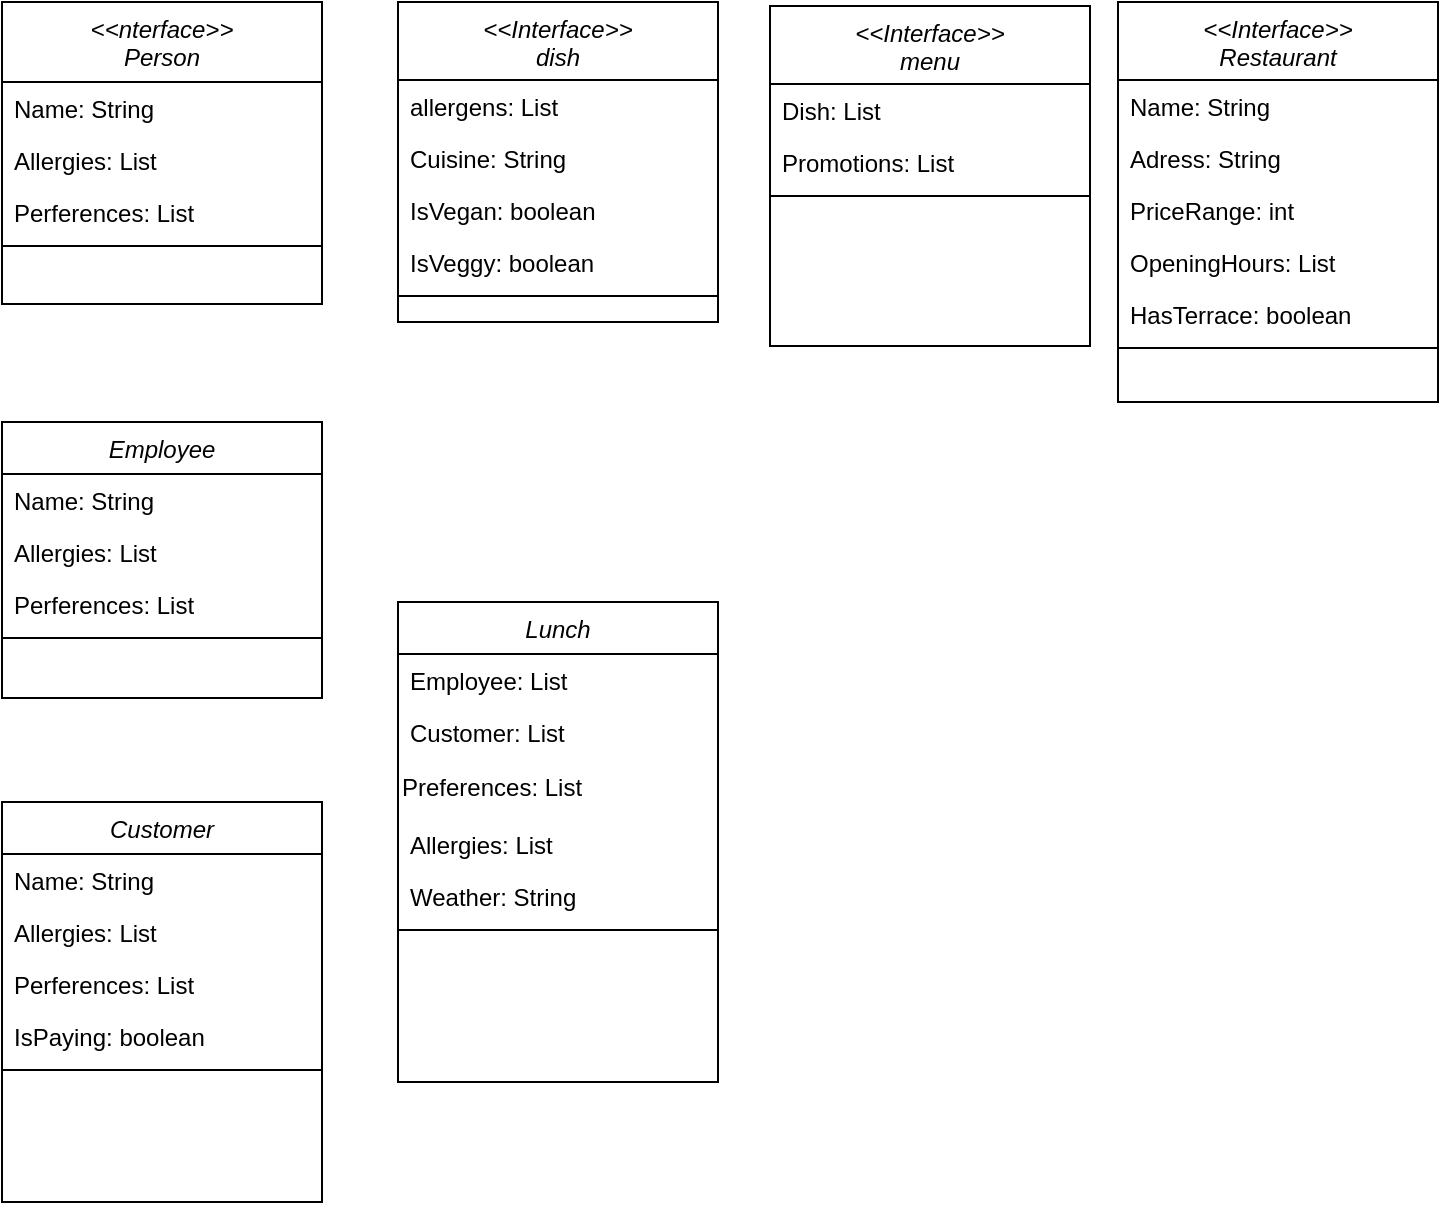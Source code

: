<mxfile version="22.0.6" type="github">
  <diagram id="C5RBs43oDa-KdzZeNtuy" name="Page-1">
    <mxGraphModel dx="1386" dy="793" grid="1" gridSize="10" guides="1" tooltips="1" connect="1" arrows="1" fold="1" page="1" pageScale="1" pageWidth="827" pageHeight="1169" math="0" shadow="0">
      <root>
        <mxCell id="WIyWlLk6GJQsqaUBKTNV-0" />
        <mxCell id="WIyWlLk6GJQsqaUBKTNV-1" parent="WIyWlLk6GJQsqaUBKTNV-0" />
        <mxCell id="zkfFHV4jXpPFQw0GAbJ--0" value="Employee" style="swimlane;fontStyle=2;align=center;verticalAlign=top;childLayout=stackLayout;horizontal=1;startSize=26;horizontalStack=0;resizeParent=1;resizeLast=0;collapsible=1;marginBottom=0;rounded=0;shadow=0;strokeWidth=1;" parent="WIyWlLk6GJQsqaUBKTNV-1" vertex="1">
          <mxGeometry x="82" y="230" width="160" height="138" as="geometry">
            <mxRectangle x="80" y="70" width="160" height="26" as="alternateBounds" />
          </mxGeometry>
        </mxCell>
        <mxCell id="zkfFHV4jXpPFQw0GAbJ--1" value="Name: String" style="text;align=left;verticalAlign=top;spacingLeft=4;spacingRight=4;overflow=hidden;rotatable=0;points=[[0,0.5],[1,0.5]];portConstraint=eastwest;" parent="zkfFHV4jXpPFQw0GAbJ--0" vertex="1">
          <mxGeometry y="26" width="160" height="26" as="geometry" />
        </mxCell>
        <mxCell id="zkfFHV4jXpPFQw0GAbJ--2" value="Allergies: List" style="text;align=left;verticalAlign=top;spacingLeft=4;spacingRight=4;overflow=hidden;rotatable=0;points=[[0,0.5],[1,0.5]];portConstraint=eastwest;rounded=0;shadow=0;html=0;" parent="zkfFHV4jXpPFQw0GAbJ--0" vertex="1">
          <mxGeometry y="52" width="160" height="26" as="geometry" />
        </mxCell>
        <mxCell id="zkfFHV4jXpPFQw0GAbJ--3" value="Perferences: List" style="text;align=left;verticalAlign=top;spacingLeft=4;spacingRight=4;overflow=hidden;rotatable=0;points=[[0,0.5],[1,0.5]];portConstraint=eastwest;rounded=0;shadow=0;html=0;" parent="zkfFHV4jXpPFQw0GAbJ--0" vertex="1">
          <mxGeometry y="78" width="160" height="26" as="geometry" />
        </mxCell>
        <mxCell id="zkfFHV4jXpPFQw0GAbJ--4" value="" style="line;html=1;strokeWidth=1;align=left;verticalAlign=middle;spacingTop=-1;spacingLeft=3;spacingRight=3;rotatable=0;labelPosition=right;points=[];portConstraint=eastwest;" parent="zkfFHV4jXpPFQw0GAbJ--0" vertex="1">
          <mxGeometry y="104" width="160" height="8" as="geometry" />
        </mxCell>
        <mxCell id="-YHiIYk2IxeRn-UcxMWQ-12" value="Customer" style="swimlane;fontStyle=2;align=center;verticalAlign=top;childLayout=stackLayout;horizontal=1;startSize=26;horizontalStack=0;resizeParent=1;resizeLast=0;collapsible=1;marginBottom=0;rounded=0;shadow=0;strokeWidth=1;" vertex="1" parent="WIyWlLk6GJQsqaUBKTNV-1">
          <mxGeometry x="82" y="420" width="160" height="200" as="geometry">
            <mxRectangle x="80" y="70" width="160" height="26" as="alternateBounds" />
          </mxGeometry>
        </mxCell>
        <mxCell id="-YHiIYk2IxeRn-UcxMWQ-13" value="Name: String" style="text;align=left;verticalAlign=top;spacingLeft=4;spacingRight=4;overflow=hidden;rotatable=0;points=[[0,0.5],[1,0.5]];portConstraint=eastwest;" vertex="1" parent="-YHiIYk2IxeRn-UcxMWQ-12">
          <mxGeometry y="26" width="160" height="26" as="geometry" />
        </mxCell>
        <mxCell id="-YHiIYk2IxeRn-UcxMWQ-14" value="Allergies: List" style="text;align=left;verticalAlign=top;spacingLeft=4;spacingRight=4;overflow=hidden;rotatable=0;points=[[0,0.5],[1,0.5]];portConstraint=eastwest;rounded=0;shadow=0;html=0;" vertex="1" parent="-YHiIYk2IxeRn-UcxMWQ-12">
          <mxGeometry y="52" width="160" height="26" as="geometry" />
        </mxCell>
        <mxCell id="-YHiIYk2IxeRn-UcxMWQ-15" value="Perferences: List" style="text;align=left;verticalAlign=top;spacingLeft=4;spacingRight=4;overflow=hidden;rotatable=0;points=[[0,0.5],[1,0.5]];portConstraint=eastwest;rounded=0;shadow=0;html=0;" vertex="1" parent="-YHiIYk2IxeRn-UcxMWQ-12">
          <mxGeometry y="78" width="160" height="26" as="geometry" />
        </mxCell>
        <mxCell id="-YHiIYk2IxeRn-UcxMWQ-64" value="IsPaying: boolean" style="text;align=left;verticalAlign=top;spacingLeft=4;spacingRight=4;overflow=hidden;rotatable=0;points=[[0,0.5],[1,0.5]];portConstraint=eastwest;rounded=0;shadow=0;html=0;" vertex="1" parent="-YHiIYk2IxeRn-UcxMWQ-12">
          <mxGeometry y="104" width="160" height="26" as="geometry" />
        </mxCell>
        <mxCell id="-YHiIYk2IxeRn-UcxMWQ-16" value="" style="line;html=1;strokeWidth=1;align=left;verticalAlign=middle;spacingTop=-1;spacingLeft=3;spacingRight=3;rotatable=0;labelPosition=right;points=[];portConstraint=eastwest;" vertex="1" parent="-YHiIYk2IxeRn-UcxMWQ-12">
          <mxGeometry y="130" width="160" height="8" as="geometry" />
        </mxCell>
        <mxCell id="-YHiIYk2IxeRn-UcxMWQ-22" value="&lt;&lt;nterface&gt;&gt;&#xa;Person" style="swimlane;fontStyle=2;align=center;verticalAlign=top;childLayout=stackLayout;horizontal=1;startSize=40;horizontalStack=0;resizeParent=1;resizeLast=0;collapsible=1;marginBottom=0;rounded=0;shadow=0;strokeWidth=1;" vertex="1" parent="WIyWlLk6GJQsqaUBKTNV-1">
          <mxGeometry x="82" y="20" width="160" height="151" as="geometry">
            <mxRectangle x="80" y="70" width="160" height="26" as="alternateBounds" />
          </mxGeometry>
        </mxCell>
        <mxCell id="-YHiIYk2IxeRn-UcxMWQ-23" value="Name: String" style="text;align=left;verticalAlign=top;spacingLeft=4;spacingRight=4;overflow=hidden;rotatable=0;points=[[0,0.5],[1,0.5]];portConstraint=eastwest;" vertex="1" parent="-YHiIYk2IxeRn-UcxMWQ-22">
          <mxGeometry y="40" width="160" height="26" as="geometry" />
        </mxCell>
        <mxCell id="-YHiIYk2IxeRn-UcxMWQ-24" value="Allergies: List" style="text;align=left;verticalAlign=top;spacingLeft=4;spacingRight=4;overflow=hidden;rotatable=0;points=[[0,0.5],[1,0.5]];portConstraint=eastwest;rounded=0;shadow=0;html=0;" vertex="1" parent="-YHiIYk2IxeRn-UcxMWQ-22">
          <mxGeometry y="66" width="160" height="26" as="geometry" />
        </mxCell>
        <mxCell id="-YHiIYk2IxeRn-UcxMWQ-25" value="Perferences: List" style="text;align=left;verticalAlign=top;spacingLeft=4;spacingRight=4;overflow=hidden;rotatable=0;points=[[0,0.5],[1,0.5]];portConstraint=eastwest;rounded=0;shadow=0;html=0;" vertex="1" parent="-YHiIYk2IxeRn-UcxMWQ-22">
          <mxGeometry y="92" width="160" height="26" as="geometry" />
        </mxCell>
        <mxCell id="-YHiIYk2IxeRn-UcxMWQ-26" value="" style="line;html=1;strokeWidth=1;align=left;verticalAlign=middle;spacingTop=-1;spacingLeft=3;spacingRight=3;rotatable=0;labelPosition=right;points=[];portConstraint=eastwest;" vertex="1" parent="-YHiIYk2IxeRn-UcxMWQ-22">
          <mxGeometry y="118" width="160" height="8" as="geometry" />
        </mxCell>
        <mxCell id="-YHiIYk2IxeRn-UcxMWQ-30" value="&lt;&lt;Interface&gt;&gt;&#xa;Restaurant" style="swimlane;fontStyle=2;align=center;verticalAlign=top;childLayout=stackLayout;horizontal=1;startSize=39;horizontalStack=0;resizeParent=1;resizeLast=0;collapsible=1;marginBottom=0;rounded=0;shadow=0;strokeWidth=1;" vertex="1" parent="WIyWlLk6GJQsqaUBKTNV-1">
          <mxGeometry x="640" y="20" width="160" height="200" as="geometry">
            <mxRectangle x="80" y="70" width="160" height="26" as="alternateBounds" />
          </mxGeometry>
        </mxCell>
        <mxCell id="-YHiIYk2IxeRn-UcxMWQ-31" value="Name: String" style="text;align=left;verticalAlign=top;spacingLeft=4;spacingRight=4;overflow=hidden;rotatable=0;points=[[0,0.5],[1,0.5]];portConstraint=eastwest;" vertex="1" parent="-YHiIYk2IxeRn-UcxMWQ-30">
          <mxGeometry y="39" width="160" height="26" as="geometry" />
        </mxCell>
        <mxCell id="-YHiIYk2IxeRn-UcxMWQ-32" value="Adress: String" style="text;align=left;verticalAlign=top;spacingLeft=4;spacingRight=4;overflow=hidden;rotatable=0;points=[[0,0.5],[1,0.5]];portConstraint=eastwest;rounded=0;shadow=0;html=0;" vertex="1" parent="-YHiIYk2IxeRn-UcxMWQ-30">
          <mxGeometry y="65" width="160" height="26" as="geometry" />
        </mxCell>
        <mxCell id="-YHiIYk2IxeRn-UcxMWQ-63" value="PriceRange: int" style="text;align=left;verticalAlign=top;spacingLeft=4;spacingRight=4;overflow=hidden;rotatable=0;points=[[0,0.5],[1,0.5]];portConstraint=eastwest;rounded=0;shadow=0;html=0;" vertex="1" parent="-YHiIYk2IxeRn-UcxMWQ-30">
          <mxGeometry y="91" width="160" height="26" as="geometry" />
        </mxCell>
        <mxCell id="-YHiIYk2IxeRn-UcxMWQ-33" value="OpeningHours: List" style="text;align=left;verticalAlign=top;spacingLeft=4;spacingRight=4;overflow=hidden;rotatable=0;points=[[0,0.5],[1,0.5]];portConstraint=eastwest;rounded=0;shadow=0;html=0;" vertex="1" parent="-YHiIYk2IxeRn-UcxMWQ-30">
          <mxGeometry y="117" width="160" height="26" as="geometry" />
        </mxCell>
        <mxCell id="-YHiIYk2IxeRn-UcxMWQ-69" value="HasTerrace: boolean" style="text;align=left;verticalAlign=top;spacingLeft=4;spacingRight=4;overflow=hidden;rotatable=0;points=[[0,0.5],[1,0.5]];portConstraint=eastwest;rounded=0;shadow=0;html=0;" vertex="1" parent="-YHiIYk2IxeRn-UcxMWQ-30">
          <mxGeometry y="143" width="160" height="26" as="geometry" />
        </mxCell>
        <mxCell id="-YHiIYk2IxeRn-UcxMWQ-34" value="" style="line;html=1;strokeWidth=1;align=left;verticalAlign=middle;spacingTop=-1;spacingLeft=3;spacingRight=3;rotatable=0;labelPosition=right;points=[];portConstraint=eastwest;" vertex="1" parent="-YHiIYk2IxeRn-UcxMWQ-30">
          <mxGeometry y="169" width="160" height="8" as="geometry" />
        </mxCell>
        <mxCell id="-YHiIYk2IxeRn-UcxMWQ-35" value="&lt;&lt;Interface&gt;&gt;&#xa;menu" style="swimlane;fontStyle=2;align=center;verticalAlign=top;childLayout=stackLayout;horizontal=1;startSize=39;horizontalStack=0;resizeParent=1;resizeLast=0;collapsible=1;marginBottom=0;rounded=0;shadow=0;strokeWidth=1;" vertex="1" parent="WIyWlLk6GJQsqaUBKTNV-1">
          <mxGeometry x="466" y="22" width="160" height="170" as="geometry">
            <mxRectangle x="80" y="70" width="160" height="26" as="alternateBounds" />
          </mxGeometry>
        </mxCell>
        <mxCell id="-YHiIYk2IxeRn-UcxMWQ-36" value="Dish: List" style="text;align=left;verticalAlign=top;spacingLeft=4;spacingRight=4;overflow=hidden;rotatable=0;points=[[0,0.5],[1,0.5]];portConstraint=eastwest;" vertex="1" parent="-YHiIYk2IxeRn-UcxMWQ-35">
          <mxGeometry y="39" width="160" height="26" as="geometry" />
        </mxCell>
        <mxCell id="-YHiIYk2IxeRn-UcxMWQ-66" value="Promotions: List" style="text;align=left;verticalAlign=top;spacingLeft=4;spacingRight=4;overflow=hidden;rotatable=0;points=[[0,0.5],[1,0.5]];portConstraint=eastwest;" vertex="1" parent="-YHiIYk2IxeRn-UcxMWQ-35">
          <mxGeometry y="65" width="160" height="26" as="geometry" />
        </mxCell>
        <mxCell id="-YHiIYk2IxeRn-UcxMWQ-39" value="" style="line;html=1;strokeWidth=1;align=left;verticalAlign=middle;spacingTop=-1;spacingLeft=3;spacingRight=3;rotatable=0;labelPosition=right;points=[];portConstraint=eastwest;" vertex="1" parent="-YHiIYk2IxeRn-UcxMWQ-35">
          <mxGeometry y="91" width="160" height="8" as="geometry" />
        </mxCell>
        <mxCell id="-YHiIYk2IxeRn-UcxMWQ-40" value="&lt;&lt;Interface&gt;&gt;&#xa;dish" style="swimlane;fontStyle=2;align=center;verticalAlign=top;childLayout=stackLayout;horizontal=1;startSize=39;horizontalStack=0;resizeParent=1;resizeLast=0;collapsible=1;marginBottom=0;rounded=0;shadow=0;strokeWidth=1;" vertex="1" parent="WIyWlLk6GJQsqaUBKTNV-1">
          <mxGeometry x="280" y="20" width="160" height="160" as="geometry">
            <mxRectangle x="80" y="70" width="160" height="26" as="alternateBounds" />
          </mxGeometry>
        </mxCell>
        <mxCell id="-YHiIYk2IxeRn-UcxMWQ-41" value="allergens: List" style="text;align=left;verticalAlign=top;spacingLeft=4;spacingRight=4;overflow=hidden;rotatable=0;points=[[0,0.5],[1,0.5]];portConstraint=eastwest;" vertex="1" parent="-YHiIYk2IxeRn-UcxMWQ-40">
          <mxGeometry y="39" width="160" height="26" as="geometry" />
        </mxCell>
        <mxCell id="-YHiIYk2IxeRn-UcxMWQ-65" value="Cuisine: String" style="text;align=left;verticalAlign=top;spacingLeft=4;spacingRight=4;overflow=hidden;rotatable=0;points=[[0,0.5],[1,0.5]];portConstraint=eastwest;" vertex="1" parent="-YHiIYk2IxeRn-UcxMWQ-40">
          <mxGeometry y="65" width="160" height="26" as="geometry" />
        </mxCell>
        <mxCell id="-YHiIYk2IxeRn-UcxMWQ-67" value="IsVegan: boolean" style="text;align=left;verticalAlign=top;spacingLeft=4;spacingRight=4;overflow=hidden;rotatable=0;points=[[0,0.5],[1,0.5]];portConstraint=eastwest;" vertex="1" parent="-YHiIYk2IxeRn-UcxMWQ-40">
          <mxGeometry y="91" width="160" height="26" as="geometry" />
        </mxCell>
        <mxCell id="-YHiIYk2IxeRn-UcxMWQ-68" value="IsVeggy: boolean" style="text;align=left;verticalAlign=top;spacingLeft=4;spacingRight=4;overflow=hidden;rotatable=0;points=[[0,0.5],[1,0.5]];portConstraint=eastwest;" vertex="1" parent="-YHiIYk2IxeRn-UcxMWQ-40">
          <mxGeometry y="117" width="160" height="26" as="geometry" />
        </mxCell>
        <mxCell id="-YHiIYk2IxeRn-UcxMWQ-44" value="" style="line;html=1;strokeWidth=1;align=left;verticalAlign=middle;spacingTop=-1;spacingLeft=3;spacingRight=3;rotatable=0;labelPosition=right;points=[];portConstraint=eastwest;" vertex="1" parent="-YHiIYk2IxeRn-UcxMWQ-40">
          <mxGeometry y="143" width="160" height="8" as="geometry" />
        </mxCell>
        <mxCell id="-YHiIYk2IxeRn-UcxMWQ-55" value="Lunch" style="swimlane;fontStyle=2;align=center;verticalAlign=top;childLayout=stackLayout;horizontal=1;startSize=26;horizontalStack=0;resizeParent=1;resizeLast=0;collapsible=1;marginBottom=0;rounded=0;shadow=0;strokeWidth=1;" vertex="1" parent="WIyWlLk6GJQsqaUBKTNV-1">
          <mxGeometry x="280" y="320" width="160" height="240" as="geometry">
            <mxRectangle x="80" y="70" width="160" height="26" as="alternateBounds" />
          </mxGeometry>
        </mxCell>
        <mxCell id="-YHiIYk2IxeRn-UcxMWQ-56" value="Employee: List" style="text;align=left;verticalAlign=top;spacingLeft=4;spacingRight=4;overflow=hidden;rotatable=0;points=[[0,0.5],[1,0.5]];portConstraint=eastwest;" vertex="1" parent="-YHiIYk2IxeRn-UcxMWQ-55">
          <mxGeometry y="26" width="160" height="26" as="geometry" />
        </mxCell>
        <mxCell id="-YHiIYk2IxeRn-UcxMWQ-57" value="Customer: List" style="text;align=left;verticalAlign=top;spacingLeft=4;spacingRight=4;overflow=hidden;rotatable=0;points=[[0,0.5],[1,0.5]];portConstraint=eastwest;rounded=0;shadow=0;html=0;" vertex="1" parent="-YHiIYk2IxeRn-UcxMWQ-55">
          <mxGeometry y="52" width="160" height="26" as="geometry" />
        </mxCell>
        <mxCell id="-YHiIYk2IxeRn-UcxMWQ-61" value="Preferences: List" style="text;strokeColor=none;align=left;fillColor=none;html=1;verticalAlign=middle;whiteSpace=wrap;rounded=0;" vertex="1" parent="-YHiIYk2IxeRn-UcxMWQ-55">
          <mxGeometry y="78" width="160" height="30" as="geometry" />
        </mxCell>
        <mxCell id="-YHiIYk2IxeRn-UcxMWQ-58" value="Allergies: List" style="text;align=left;verticalAlign=top;spacingLeft=4;spacingRight=4;overflow=hidden;rotatable=0;points=[[0,0.5],[1,0.5]];portConstraint=eastwest;rounded=0;shadow=0;html=0;" vertex="1" parent="-YHiIYk2IxeRn-UcxMWQ-55">
          <mxGeometry y="108" width="160" height="26" as="geometry" />
        </mxCell>
        <mxCell id="-YHiIYk2IxeRn-UcxMWQ-70" value="Weather: String" style="text;align=left;verticalAlign=top;spacingLeft=4;spacingRight=4;overflow=hidden;rotatable=0;points=[[0,0.5],[1,0.5]];portConstraint=eastwest;rounded=0;shadow=0;html=0;" vertex="1" parent="-YHiIYk2IxeRn-UcxMWQ-55">
          <mxGeometry y="134" width="160" height="26" as="geometry" />
        </mxCell>
        <mxCell id="-YHiIYk2IxeRn-UcxMWQ-59" value="" style="line;html=1;strokeWidth=1;align=left;verticalAlign=middle;spacingTop=-1;spacingLeft=3;spacingRight=3;rotatable=0;labelPosition=right;points=[];portConstraint=eastwest;" vertex="1" parent="-YHiIYk2IxeRn-UcxMWQ-55">
          <mxGeometry y="160" width="160" height="8" as="geometry" />
        </mxCell>
      </root>
    </mxGraphModel>
  </diagram>
</mxfile>

